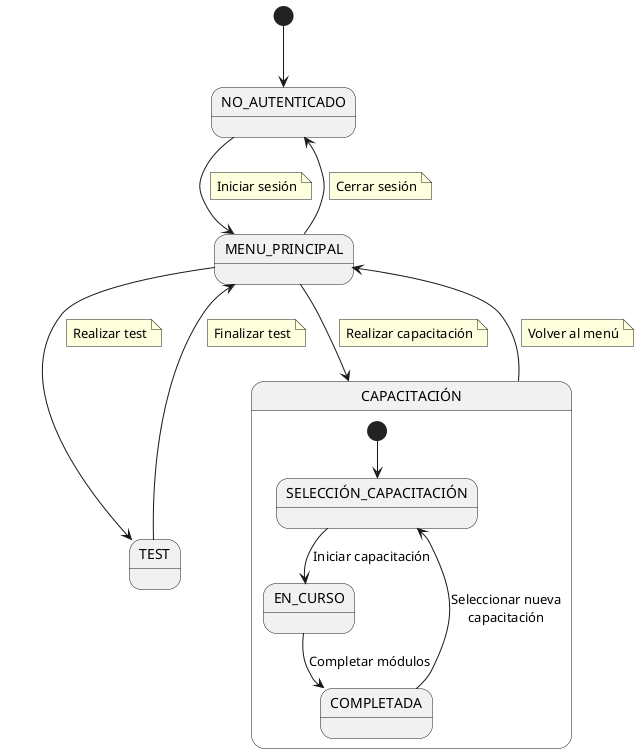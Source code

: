 @startuml diagrama_contexto_postulante

state "NO_AUTENTICADO" as NoAuth
state "MENU_PRINCIPAL" as Menu
state "TEST" as Test

state "CAPACITACIÓN" as Capacitacion {
    state "SELECCIÓN_CAPACITACIÓN" as SeleccionCap
    state "EN_CURSO" as EnCurso
    state "COMPLETADA" as Completada
    
    [*] --> SeleccionCap
    SeleccionCap --> EnCurso : Iniciar capacitación
    EnCurso --> Completada : Completar módulos
    Completada --> SeleccionCap : Seleccionar nueva\ncapacitación
}

[*] --> NoAuth

NoAuth --> Menu
    note on link
        Iniciar sesión
    end note

Menu --> NoAuth
    note on link
        Cerrar sesión
    end note

Menu --> Test
    note on link
        Realizar test
    end note

Menu --> Capacitacion
    note on link
        Realizar capacitación
    end note

Capacitacion --> Menu
    note on link
        Volver al menú
    end note

Test --> Menu
    note on link
        Finalizar test
    end note

@enduml
